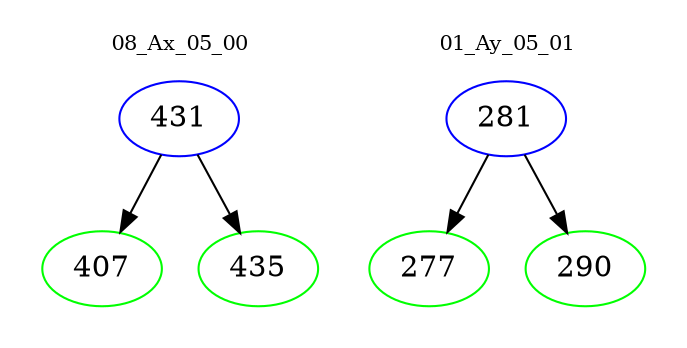 digraph{
subgraph cluster_0 {
color = white
label = "08_Ax_05_00";
fontsize=10;
T0_431 [label="431", color="blue"]
T0_431 -> T0_407 [color="black"]
T0_407 [label="407", color="green"]
T0_431 -> T0_435 [color="black"]
T0_435 [label="435", color="green"]
}
subgraph cluster_1 {
color = white
label = "01_Ay_05_01";
fontsize=10;
T1_281 [label="281", color="blue"]
T1_281 -> T1_277 [color="black"]
T1_277 [label="277", color="green"]
T1_281 -> T1_290 [color="black"]
T1_290 [label="290", color="green"]
}
}
